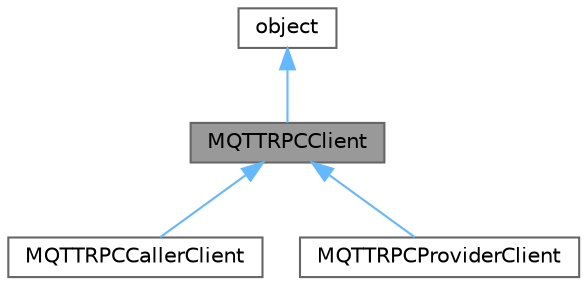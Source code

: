 digraph "MQTTRPCClient"
{
 // LATEX_PDF_SIZE
  bgcolor="transparent";
  edge [fontname=Helvetica,fontsize=10,labelfontname=Helvetica,labelfontsize=10];
  node [fontname=Helvetica,fontsize=10,shape=box,height=0.2,width=0.4];
  Node1 [id="Node000001",label="MQTTRPCClient",height=0.2,width=0.4,color="gray40", fillcolor="grey60", style="filled", fontcolor="black",tooltip=" "];
  Node2 -> Node1 [id="edge1_Node000001_Node000002",dir="back",color="steelblue1",style="solid",tooltip=" "];
  Node2 [id="Node000002",label="object",height=0.2,width=0.4,color="gray40", fillcolor="white", style="filled",tooltip=" "];
  Node1 -> Node3 [id="edge2_Node000001_Node000003",dir="back",color="steelblue1",style="solid",tooltip=" "];
  Node3 [id="Node000003",label="MQTTRPCCallerClient",height=0.2,width=0.4,color="gray40", fillcolor="white", style="filled",URL="$classp3lib_1_1mqtt__rpc_1_1MQTTRPCCallerClient.html",tooltip=" "];
  Node1 -> Node4 [id="edge3_Node000001_Node000004",dir="back",color="steelblue1",style="solid",tooltip=" "];
  Node4 [id="Node000004",label="MQTTRPCProviderClient",height=0.2,width=0.4,color="gray40", fillcolor="white", style="filled",URL="$classp3lib_1_1mqtt__rpc_1_1MQTTRPCProviderClient.html",tooltip=" "];
}
